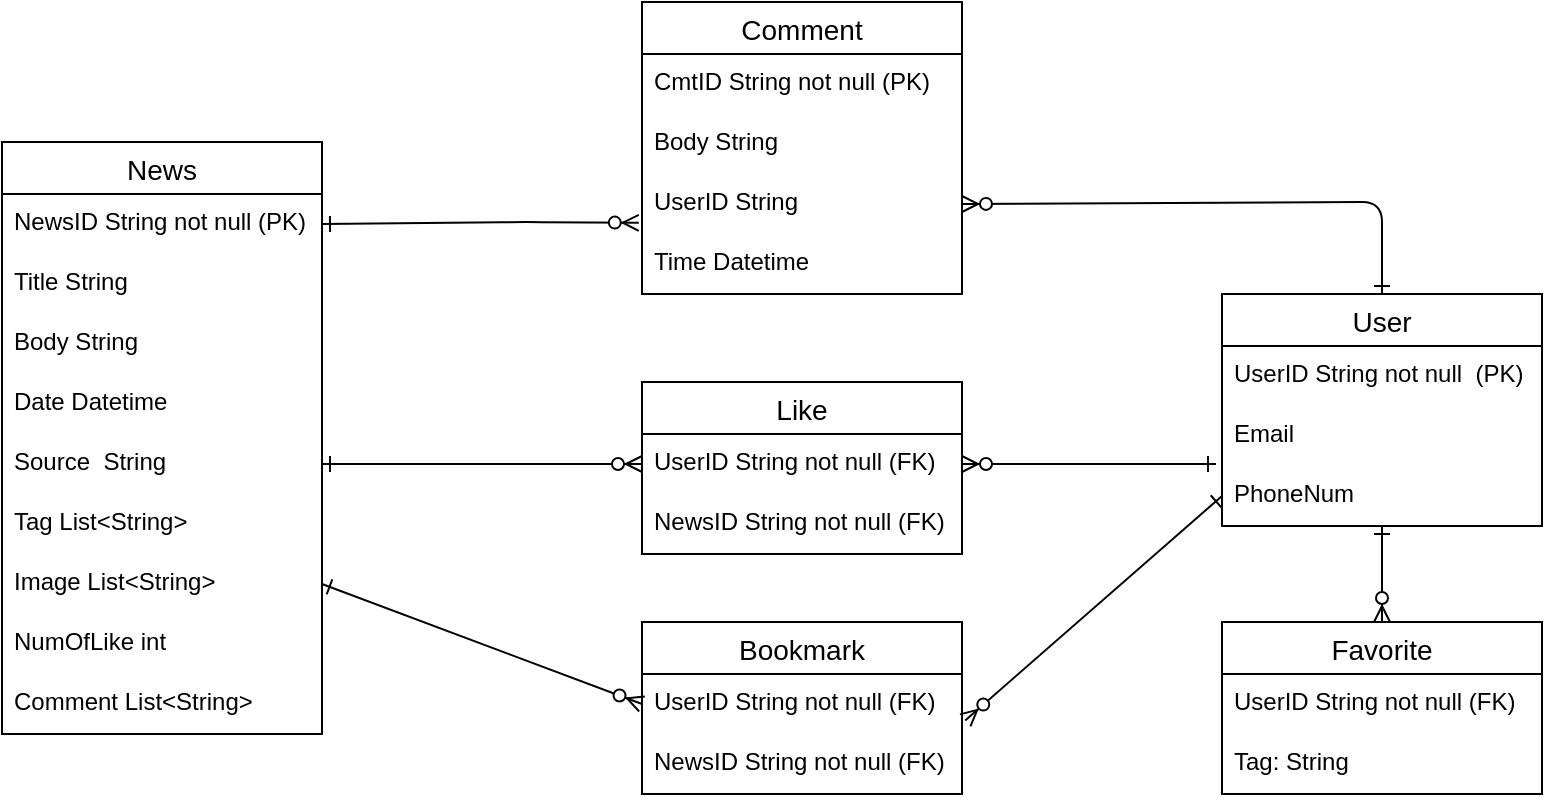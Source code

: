 <mxfile version="14.7.2" type="device"><diagram id="_ieselRskx5AGe6wOTRC" name="Page-1"><mxGraphModel dx="1038" dy="623" grid="1" gridSize="10" guides="1" tooltips="1" connect="1" arrows="1" fold="1" page="1" pageScale="1" pageWidth="850" pageHeight="1100" math="0" shadow="0"><root><mxCell id="0"/><mxCell id="1" parent="0"/><mxCell id="B8SEOF0ckUSeG-AwuJjK-3" value="User" style="swimlane;fontStyle=0;childLayout=stackLayout;horizontal=1;startSize=26;horizontalStack=0;resizeParent=1;resizeParentMax=0;resizeLast=0;collapsible=1;marginBottom=0;align=center;fontSize=14;" vertex="1" parent="1"><mxGeometry x="760" y="176" width="160" height="116" as="geometry"/></mxCell><mxCell id="B8SEOF0ckUSeG-AwuJjK-4" value="UserID String not null  (PK)" style="text;strokeColor=none;fillColor=none;spacingLeft=4;spacingRight=4;overflow=hidden;rotatable=0;points=[[0,0.5],[1,0.5]];portConstraint=eastwest;fontSize=12;" vertex="1" parent="B8SEOF0ckUSeG-AwuJjK-3"><mxGeometry y="26" width="160" height="30" as="geometry"/></mxCell><mxCell id="B8SEOF0ckUSeG-AwuJjK-5" value="Email" style="text;strokeColor=none;fillColor=none;spacingLeft=4;spacingRight=4;overflow=hidden;rotatable=0;points=[[0,0.5],[1,0.5]];portConstraint=eastwest;fontSize=12;" vertex="1" parent="B8SEOF0ckUSeG-AwuJjK-3"><mxGeometry y="56" width="160" height="30" as="geometry"/></mxCell><mxCell id="B8SEOF0ckUSeG-AwuJjK-6" value="PhoneNum" style="text;strokeColor=none;fillColor=none;spacingLeft=4;spacingRight=4;overflow=hidden;rotatable=0;points=[[0,0.5],[1,0.5]];portConstraint=eastwest;fontSize=12;" vertex="1" parent="B8SEOF0ckUSeG-AwuJjK-3"><mxGeometry y="86" width="160" height="30" as="geometry"/></mxCell><mxCell id="B8SEOF0ckUSeG-AwuJjK-7" value="Favorite" style="swimlane;fontStyle=0;childLayout=stackLayout;horizontal=1;startSize=26;horizontalStack=0;resizeParent=1;resizeParentMax=0;resizeLast=0;collapsible=1;marginBottom=0;align=center;fontSize=14;" vertex="1" parent="1"><mxGeometry x="760" y="340" width="160" height="86" as="geometry"/></mxCell><mxCell id="B8SEOF0ckUSeG-AwuJjK-8" value="UserID String not null (FK)" style="text;strokeColor=none;fillColor=none;spacingLeft=4;spacingRight=4;overflow=hidden;rotatable=0;points=[[0,0.5],[1,0.5]];portConstraint=eastwest;fontSize=12;" vertex="1" parent="B8SEOF0ckUSeG-AwuJjK-7"><mxGeometry y="26" width="160" height="30" as="geometry"/></mxCell><mxCell id="B8SEOF0ckUSeG-AwuJjK-9" value="Tag: String" style="text;strokeColor=none;fillColor=none;spacingLeft=4;spacingRight=4;overflow=hidden;rotatable=0;points=[[0,0.5],[1,0.5]];portConstraint=eastwest;fontSize=12;" vertex="1" parent="B8SEOF0ckUSeG-AwuJjK-7"><mxGeometry y="56" width="160" height="30" as="geometry"/></mxCell><mxCell id="B8SEOF0ckUSeG-AwuJjK-11" value="Like" style="swimlane;fontStyle=0;childLayout=stackLayout;horizontal=1;startSize=26;horizontalStack=0;resizeParent=1;resizeParentMax=0;resizeLast=0;collapsible=1;marginBottom=0;align=center;fontSize=14;" vertex="1" parent="1"><mxGeometry x="470" y="220" width="160" height="86" as="geometry"/></mxCell><mxCell id="B8SEOF0ckUSeG-AwuJjK-12" value="UserID String not null (FK)" style="text;strokeColor=none;fillColor=none;spacingLeft=4;spacingRight=4;overflow=hidden;rotatable=0;points=[[0,0.5],[1,0.5]];portConstraint=eastwest;fontSize=12;" vertex="1" parent="B8SEOF0ckUSeG-AwuJjK-11"><mxGeometry y="26" width="160" height="30" as="geometry"/></mxCell><mxCell id="B8SEOF0ckUSeG-AwuJjK-13" value="NewsID String not null (FK)" style="text;strokeColor=none;fillColor=none;spacingLeft=4;spacingRight=4;overflow=hidden;rotatable=0;points=[[0,0.5],[1,0.5]];portConstraint=eastwest;fontSize=12;" vertex="1" parent="B8SEOF0ckUSeG-AwuJjK-11"><mxGeometry y="56" width="160" height="30" as="geometry"/></mxCell><mxCell id="B8SEOF0ckUSeG-AwuJjK-15" value="Bookmark" style="swimlane;fontStyle=0;childLayout=stackLayout;horizontal=1;startSize=26;horizontalStack=0;resizeParent=1;resizeParentMax=0;resizeLast=0;collapsible=1;marginBottom=0;align=center;fontSize=14;" vertex="1" parent="1"><mxGeometry x="470" y="340" width="160" height="86" as="geometry"/></mxCell><mxCell id="B8SEOF0ckUSeG-AwuJjK-17" value="UserID String not null (FK)" style="text;strokeColor=none;fillColor=none;spacingLeft=4;spacingRight=4;overflow=hidden;rotatable=0;points=[[0,0.5],[1,0.5]];portConstraint=eastwest;fontSize=12;" vertex="1" parent="B8SEOF0ckUSeG-AwuJjK-15"><mxGeometry y="26" width="160" height="30" as="geometry"/></mxCell><mxCell id="B8SEOF0ckUSeG-AwuJjK-18" value="NewsID String not null (FK)" style="text;strokeColor=none;fillColor=none;spacingLeft=4;spacingRight=4;overflow=hidden;rotatable=0;points=[[0,0.5],[1,0.5]];portConstraint=eastwest;fontSize=12;" vertex="1" parent="B8SEOF0ckUSeG-AwuJjK-15"><mxGeometry y="56" width="160" height="30" as="geometry"/></mxCell><mxCell id="B8SEOF0ckUSeG-AwuJjK-23" value="News" style="swimlane;fontStyle=0;childLayout=stackLayout;horizontal=1;startSize=26;horizontalStack=0;resizeParent=1;resizeParentMax=0;resizeLast=0;collapsible=1;marginBottom=0;align=center;fontSize=14;" vertex="1" parent="1"><mxGeometry x="150" y="100" width="160" height="296" as="geometry"/></mxCell><mxCell id="B8SEOF0ckUSeG-AwuJjK-24" value="NewsID String not null (PK)" style="text;strokeColor=none;fillColor=none;spacingLeft=4;spacingRight=4;overflow=hidden;rotatable=0;points=[[0,0.5],[1,0.5]];portConstraint=eastwest;fontSize=12;" vertex="1" parent="B8SEOF0ckUSeG-AwuJjK-23"><mxGeometry y="26" width="160" height="30" as="geometry"/></mxCell><mxCell id="B8SEOF0ckUSeG-AwuJjK-25" value="Title String" style="text;strokeColor=none;fillColor=none;spacingLeft=4;spacingRight=4;overflow=hidden;rotatable=0;points=[[0,0.5],[1,0.5]];portConstraint=eastwest;fontSize=12;" vertex="1" parent="B8SEOF0ckUSeG-AwuJjK-23"><mxGeometry y="56" width="160" height="30" as="geometry"/></mxCell><mxCell id="B8SEOF0ckUSeG-AwuJjK-22" value="Body String" style="text;strokeColor=none;fillColor=none;spacingLeft=4;spacingRight=4;overflow=hidden;rotatable=0;points=[[0,0.5],[1,0.5]];portConstraint=eastwest;fontSize=12;" vertex="1" parent="B8SEOF0ckUSeG-AwuJjK-23"><mxGeometry y="86" width="160" height="30" as="geometry"/></mxCell><mxCell id="B8SEOF0ckUSeG-AwuJjK-20" value="Date Datetime" style="text;strokeColor=none;fillColor=none;spacingLeft=4;spacingRight=4;overflow=hidden;rotatable=0;points=[[0,0.5],[1,0.5]];portConstraint=eastwest;fontSize=12;" vertex="1" parent="B8SEOF0ckUSeG-AwuJjK-23"><mxGeometry y="116" width="160" height="30" as="geometry"/></mxCell><mxCell id="B8SEOF0ckUSeG-AwuJjK-21" value="Source  String" style="text;strokeColor=none;fillColor=none;spacingLeft=4;spacingRight=4;overflow=hidden;rotatable=0;points=[[0,0.5],[1,0.5]];portConstraint=eastwest;fontSize=12;" vertex="1" parent="B8SEOF0ckUSeG-AwuJjK-23"><mxGeometry y="146" width="160" height="30" as="geometry"/></mxCell><mxCell id="B8SEOF0ckUSeG-AwuJjK-27" value="Tag List&lt;String&gt;" style="text;strokeColor=none;fillColor=none;spacingLeft=4;spacingRight=4;overflow=hidden;rotatable=0;points=[[0,0.5],[1,0.5]];portConstraint=eastwest;fontSize=12;" vertex="1" parent="B8SEOF0ckUSeG-AwuJjK-23"><mxGeometry y="176" width="160" height="30" as="geometry"/></mxCell><mxCell id="B8SEOF0ckUSeG-AwuJjK-35" value="Image List&lt;String&gt;" style="text;strokeColor=none;fillColor=none;spacingLeft=4;spacingRight=4;overflow=hidden;rotatable=0;points=[[0,0.5],[1,0.5]];portConstraint=eastwest;fontSize=12;" vertex="1" parent="B8SEOF0ckUSeG-AwuJjK-23"><mxGeometry y="206" width="160" height="30" as="geometry"/></mxCell><mxCell id="B8SEOF0ckUSeG-AwuJjK-36" value="NumOfLike int" style="text;strokeColor=none;fillColor=none;spacingLeft=4;spacingRight=4;overflow=hidden;rotatable=0;points=[[0,0.5],[1,0.5]];portConstraint=eastwest;fontSize=12;" vertex="1" parent="B8SEOF0ckUSeG-AwuJjK-23"><mxGeometry y="236" width="160" height="30" as="geometry"/></mxCell><mxCell id="B8SEOF0ckUSeG-AwuJjK-26" value="Comment List&lt;String&gt;" style="text;strokeColor=none;fillColor=none;spacingLeft=4;spacingRight=4;overflow=hidden;rotatable=0;points=[[0,0.5],[1,0.5]];portConstraint=eastwest;fontSize=12;" vertex="1" parent="B8SEOF0ckUSeG-AwuJjK-23"><mxGeometry y="266" width="160" height="30" as="geometry"/></mxCell><mxCell id="B8SEOF0ckUSeG-AwuJjK-38" value="Comment" style="swimlane;fontStyle=0;childLayout=stackLayout;horizontal=1;startSize=26;horizontalStack=0;resizeParent=1;resizeParentMax=0;resizeLast=0;collapsible=1;marginBottom=0;align=center;fontSize=14;" vertex="1" parent="1"><mxGeometry x="470" y="30" width="160" height="146" as="geometry"/></mxCell><mxCell id="B8SEOF0ckUSeG-AwuJjK-39" value="CmtID String not null (PK)" style="text;strokeColor=none;fillColor=none;spacingLeft=4;spacingRight=4;overflow=hidden;rotatable=0;points=[[0,0.5],[1,0.5]];portConstraint=eastwest;fontSize=12;" vertex="1" parent="B8SEOF0ckUSeG-AwuJjK-38"><mxGeometry y="26" width="160" height="30" as="geometry"/></mxCell><mxCell id="B8SEOF0ckUSeG-AwuJjK-40" value="Body String" style="text;strokeColor=none;fillColor=none;spacingLeft=4;spacingRight=4;overflow=hidden;rotatable=0;points=[[0,0.5],[1,0.5]];portConstraint=eastwest;fontSize=12;" vertex="1" parent="B8SEOF0ckUSeG-AwuJjK-38"><mxGeometry y="56" width="160" height="30" as="geometry"/></mxCell><mxCell id="B8SEOF0ckUSeG-AwuJjK-47" value="UserID String" style="text;strokeColor=none;fillColor=none;spacingLeft=4;spacingRight=4;overflow=hidden;rotatable=0;points=[[0,0.5],[1,0.5]];portConstraint=eastwest;fontSize=12;" vertex="1" parent="B8SEOF0ckUSeG-AwuJjK-38"><mxGeometry y="86" width="160" height="30" as="geometry"/></mxCell><mxCell id="B8SEOF0ckUSeG-AwuJjK-41" value="Time Datetime" style="text;strokeColor=none;fillColor=none;spacingLeft=4;spacingRight=4;overflow=hidden;rotatable=0;points=[[0,0.5],[1,0.5]];portConstraint=eastwest;fontSize=12;" vertex="1" parent="B8SEOF0ckUSeG-AwuJjK-38"><mxGeometry y="116" width="160" height="30" as="geometry"/></mxCell><mxCell id="B8SEOF0ckUSeG-AwuJjK-50" value="" style="fontSize=12;html=1;endArrow=ERzeroToMany;startArrow=ERone;entryX=0.5;entryY=0;entryDx=0;entryDy=0;startFill=0;elbow=vertical;" edge="1" parent="1" source="B8SEOF0ckUSeG-AwuJjK-6" target="B8SEOF0ckUSeG-AwuJjK-7"><mxGeometry width="100" height="100" relative="1" as="geometry"><mxPoint x="670" y="310" as="sourcePoint"/><mxPoint x="700" y="430" as="targetPoint"/><Array as="points"/></mxGeometry></mxCell><mxCell id="B8SEOF0ckUSeG-AwuJjK-53" value="" style="fontSize=12;html=1;endArrow=ERzeroToMany;startArrow=ERone;startFill=0;elbow=vertical;exitX=0.5;exitY=0;exitDx=0;exitDy=0;entryX=1;entryY=0.5;entryDx=0;entryDy=0;" edge="1" parent="1" source="B8SEOF0ckUSeG-AwuJjK-3" target="B8SEOF0ckUSeG-AwuJjK-47"><mxGeometry width="100" height="100" relative="1" as="geometry"><mxPoint x="820" y="70.0" as="sourcePoint"/><mxPoint x="820.48" y="118.81" as="targetPoint"/><Array as="points"><mxPoint x="840" y="130"/></Array></mxGeometry></mxCell><mxCell id="B8SEOF0ckUSeG-AwuJjK-54" value="" style="fontSize=12;html=1;endArrow=ERzeroToMany;startArrow=ERone;startFill=0;elbow=vertical;exitX=1;exitY=0.5;exitDx=0;exitDy=0;entryX=-0.01;entryY=0.813;entryDx=0;entryDy=0;entryPerimeter=0;" edge="1" parent="1" source="B8SEOF0ckUSeG-AwuJjK-24" target="B8SEOF0ckUSeG-AwuJjK-47"><mxGeometry width="100" height="100" relative="1" as="geometry"><mxPoint x="450" y="179" as="sourcePoint"/><mxPoint x="330" y="20" as="targetPoint"/><Array as="points"><mxPoint x="410" y="140"/></Array></mxGeometry></mxCell><mxCell id="B8SEOF0ckUSeG-AwuJjK-55" value="" style="fontSize=12;html=1;endArrow=ERzeroToMany;startArrow=ERone;startFill=0;elbow=vertical;entryX=1;entryY=0.5;entryDx=0;entryDy=0;" edge="1" parent="1" target="B8SEOF0ckUSeG-AwuJjK-12"><mxGeometry width="100" height="100" relative="1" as="geometry"><mxPoint x="757" y="261" as="sourcePoint"/><mxPoint x="600" y="290" as="targetPoint"/><Array as="points"/></mxGeometry></mxCell><mxCell id="B8SEOF0ckUSeG-AwuJjK-56" value="" style="fontSize=12;html=1;endArrow=ERzeroToMany;startArrow=ERone;startFill=0;elbow=vertical;exitX=1;exitY=0.5;exitDx=0;exitDy=0;entryX=0;entryY=0.5;entryDx=0;entryDy=0;" edge="1" parent="1" source="B8SEOF0ckUSeG-AwuJjK-21" target="B8SEOF0ckUSeG-AwuJjK-12"><mxGeometry width="100" height="100" relative="1" as="geometry"><mxPoint x="448" y="400" as="sourcePoint"/><mxPoint x="290" y="400" as="targetPoint"/><Array as="points"/></mxGeometry></mxCell><mxCell id="B8SEOF0ckUSeG-AwuJjK-57" value="" style="fontSize=12;html=1;endArrow=ERzeroToMany;startArrow=ERone;startFill=0;elbow=vertical;entryX=1.01;entryY=0.773;entryDx=0;entryDy=0;exitX=0;exitY=0.5;exitDx=0;exitDy=0;entryPerimeter=0;" edge="1" parent="1" source="B8SEOF0ckUSeG-AwuJjK-6" target="B8SEOF0ckUSeG-AwuJjK-17"><mxGeometry width="100" height="100" relative="1" as="geometry"><mxPoint x="747" y="320" as="sourcePoint"/><mxPoint x="620" y="320" as="targetPoint"/><Array as="points"/></mxGeometry></mxCell><mxCell id="B8SEOF0ckUSeG-AwuJjK-58" value="" style="fontSize=12;html=1;endArrow=ERzeroToMany;startArrow=ERone;startFill=0;elbow=vertical;entryX=0;entryY=0.5;entryDx=0;entryDy=0;exitX=1;exitY=0.5;exitDx=0;exitDy=0;" edge="1" parent="1" source="B8SEOF0ckUSeG-AwuJjK-35" target="B8SEOF0ckUSeG-AwuJjK-17"><mxGeometry width="100" height="100" relative="1" as="geometry"><mxPoint x="457" y="320" as="sourcePoint"/><mxPoint x="330" y="320" as="targetPoint"/><Array as="points"/></mxGeometry></mxCell></root></mxGraphModel></diagram></mxfile>